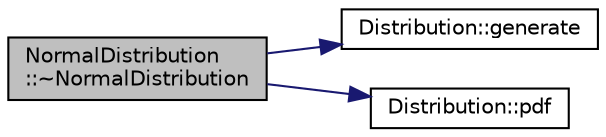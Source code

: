digraph "NormalDistribution::~NormalDistribution"
{
  edge [fontname="Helvetica",fontsize="10",labelfontname="Helvetica",labelfontsize="10"];
  node [fontname="Helvetica",fontsize="10",shape=record];
  rankdir="LR";
  Node1 [label="NormalDistribution\l::~NormalDistribution",height=0.2,width=0.4,color="black", fillcolor="grey75", style="filled", fontcolor="black"];
  Node1 -> Node2 [color="midnightblue",fontsize="10",style="solid",fontname="Helvetica"];
  Node2 [label="Distribution::generate",height=0.2,width=0.4,color="black", fillcolor="white", style="filled",URL="$class_distribution.html#aa6e5b5b562a705066504c474f534c155",tooltip="generate a value from this distribution "];
  Node1 -> Node3 [color="midnightblue",fontsize="10",style="solid",fontname="Helvetica"];
  Node3 [label="Distribution::pdf",height=0.2,width=0.4,color="black", fillcolor="white", style="filled",URL="$class_distribution.html#a348dbc2dce934675f5a987503bc092ed",tooltip="return the density at point x "];
}
